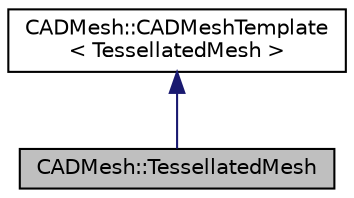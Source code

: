digraph "CADMesh::TessellatedMesh"
{
 // LATEX_PDF_SIZE
  edge [fontname="Helvetica",fontsize="10",labelfontname="Helvetica",labelfontsize="10"];
  node [fontname="Helvetica",fontsize="10",shape=record];
  Node1 [label="CADMesh::TessellatedMesh",height=0.2,width=0.4,color="black", fillcolor="grey75", style="filled", fontcolor="black",tooltip=" "];
  Node2 -> Node1 [dir="back",color="midnightblue",fontsize="10",style="solid",fontname="Helvetica"];
  Node2 [label="CADMesh::CADMeshTemplate\l\< TessellatedMesh \>",height=0.2,width=0.4,color="black", fillcolor="white", style="filled",URL="$class_c_a_d_mesh_1_1_c_a_d_mesh_template.html",tooltip=" "];
}
